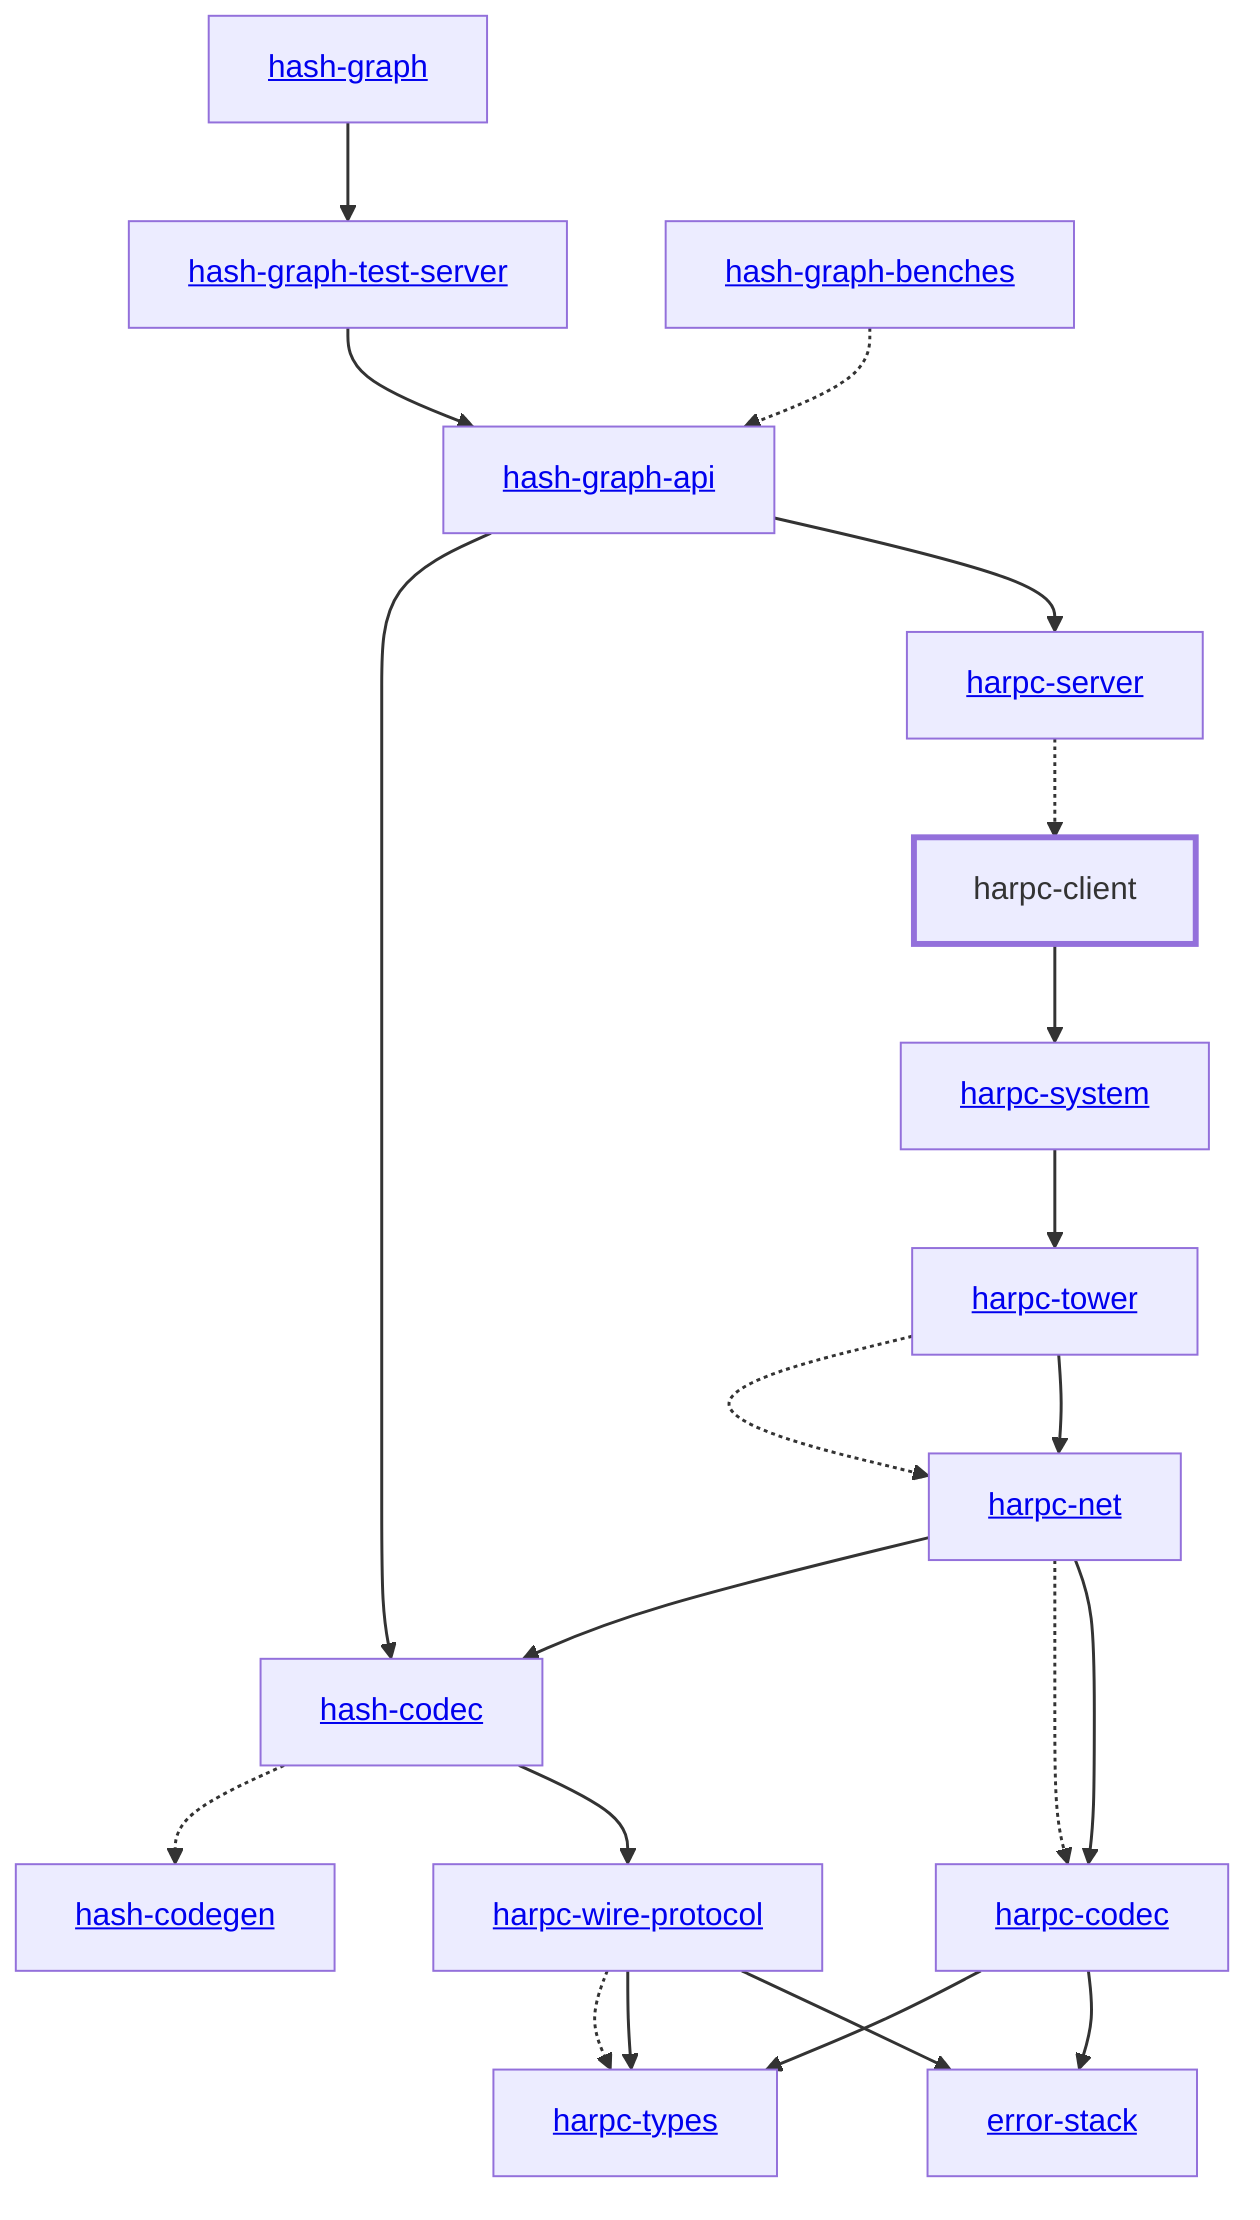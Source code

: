 graph TD
    linkStyle default stroke-width:1.5px
    classDef default stroke-width:1px
    classDef root stroke-width:3px
    classDef dev stroke-width:1px
    classDef build stroke-width:1px
    %% Legend
    %% --> : Normal dependency
    %% -.-> : Dev dependency
    %% ---> : Build dependency
    0[<a href="../hash_graph">hash-graph</a>]
    1[<a href="../hash_codec">hash-codec</a>]
    2[<a href="../hash_codegen">hash-codegen</a>]
    3[<a href="../hash_graph_api">hash-graph-api</a>]
    4[<a href="../hash_graph_test_server">hash-graph-test-server</a>]
    5[harpc-client]
    class 5 root
    6[<a href="../harpc_codec">harpc-codec</a>]
    7[<a href="../harpc_net">harpc-net</a>]
    8[<a href="../harpc_server">harpc-server</a>]
    9[<a href="../harpc_system">harpc-system</a>]
    10[<a href="../harpc_tower">harpc-tower</a>]
    11[<a href="../harpc_types">harpc-types</a>]
    12[<a href="../harpc_wire_protocol">harpc-wire-protocol</a>]
    13[<a href="../error_stack">error-stack</a>]
    14[<a href="../hash_graph_benches">hash-graph-benches</a>]
    0 --> 4
    1 -.-> 2
    1 --> 12
    3 --> 1
    3 --> 8
    4 --> 3
    5 --> 9
    6 --> 11
    6 --> 13
    7 --> 1
    7 -.-> 6
    7 --> 6
    8 -.-> 5
    9 --> 10
    10 -.-> 7
    10 --> 7
    12 -.-> 11
    12 --> 11
    12 --> 13
    14 -.-> 3